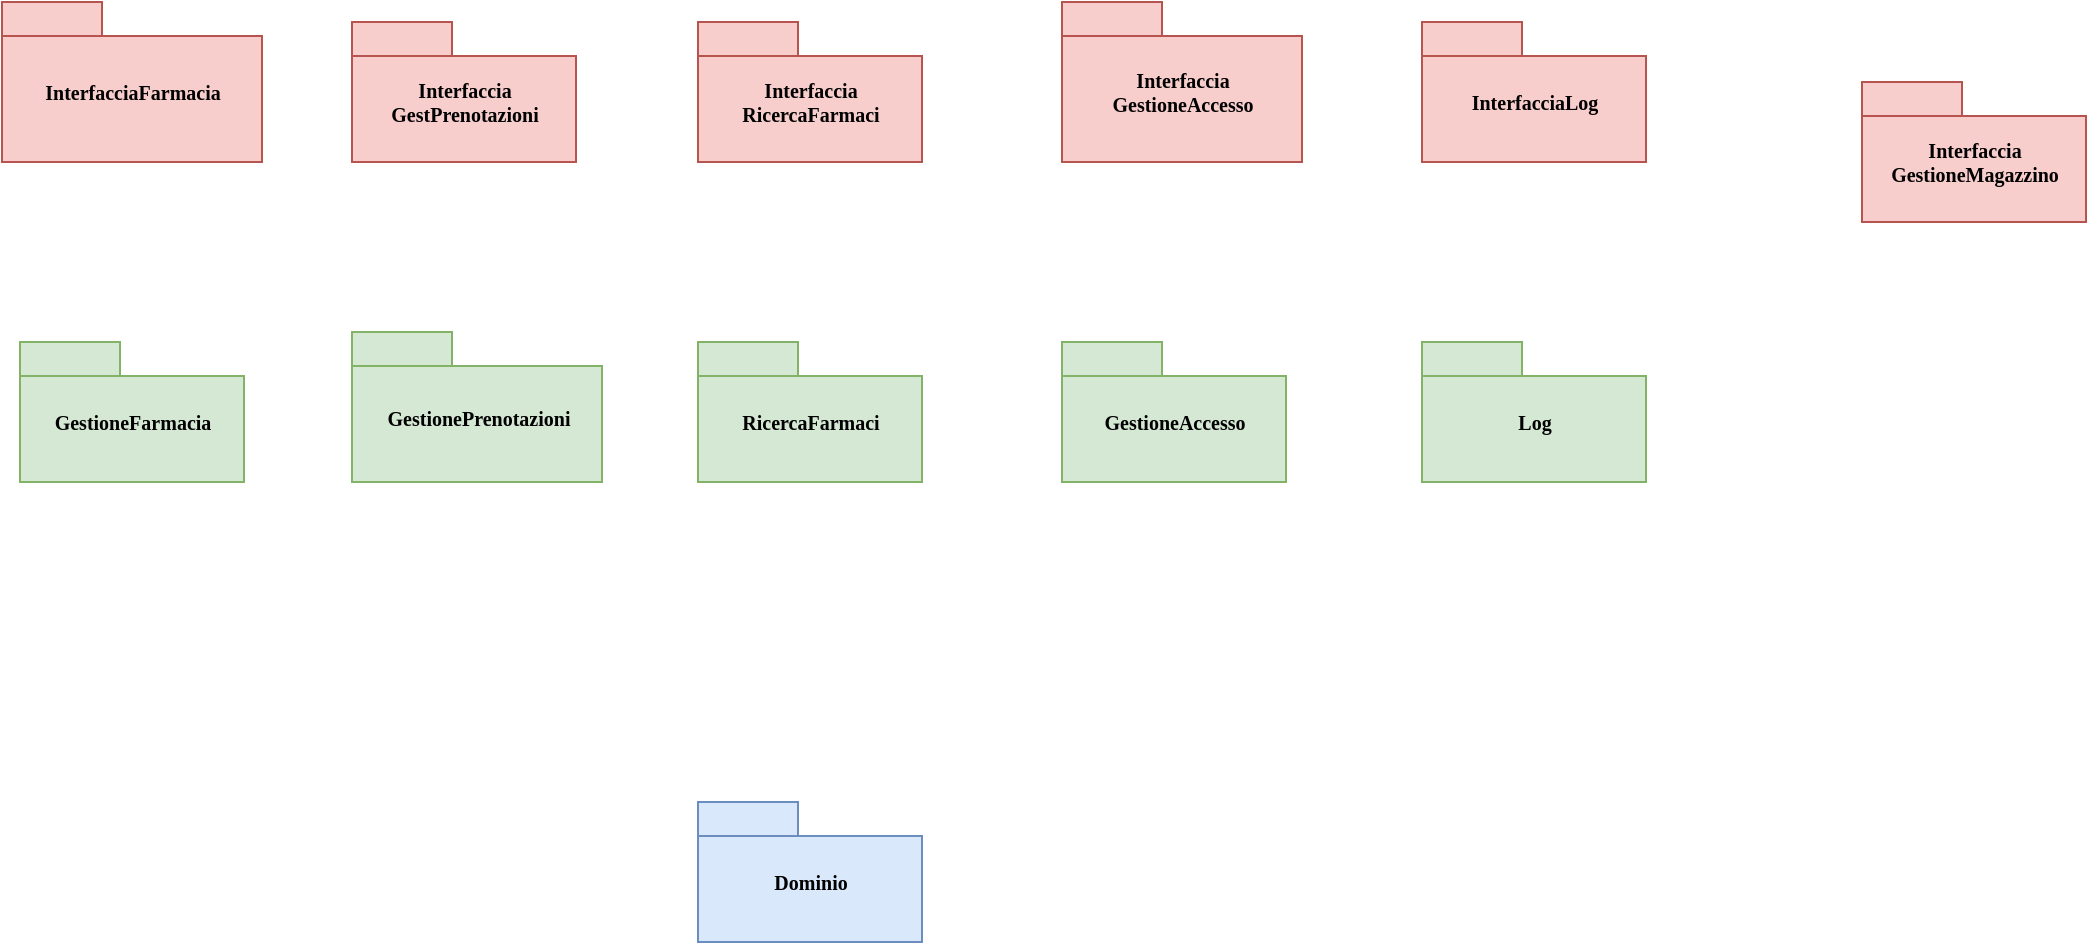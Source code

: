 <mxfile version="14.6.9" type="device" pages="3"><diagram id="yz4QDvyKNXNtBeAkfgmU" name="Page-1"><mxGraphModel dx="1700" dy="677" grid="1" gridSize="10" guides="1" tooltips="1" connect="1" arrows="1" fold="1" page="1" pageScale="1" pageWidth="827" pageHeight="1169" math="0" shadow="0"><root><mxCell id="0"/><mxCell id="1" parent="0"/><mxCell id="VhhDyOQUrf0kM83K-qIV-1" value="Dominio" style="shape=folder;fontStyle=1;spacingTop=10;tabWidth=50;tabHeight=17;tabPosition=left;html=1;rounded=0;shadow=0;comic=0;labelBackgroundColor=none;strokeColor=#6c8ebf;strokeWidth=1;fillColor=#dae8fc;fontFamily=Verdana;fontSize=10;align=center;" vertex="1" parent="1"><mxGeometry x="678" y="760" width="112" height="70" as="geometry"/></mxCell><mxCell id="VhhDyOQUrf0kM83K-qIV-2" value="GestionePrenotazioni" style="shape=folder;fontStyle=1;spacingTop=10;tabWidth=50;tabHeight=17;tabPosition=left;html=1;rounded=0;shadow=0;comic=0;labelBackgroundColor=none;strokeColor=#82b366;strokeWidth=1;fillColor=#d5e8d4;fontFamily=Verdana;fontSize=10;align=center;" vertex="1" parent="1"><mxGeometry x="505" y="525" width="125" height="75" as="geometry"/></mxCell><mxCell id="VhhDyOQUrf0kM83K-qIV-4" value="GestioneAccesso" style="shape=folder;fontStyle=1;spacingTop=10;tabWidth=50;tabHeight=17;tabPosition=left;html=1;rounded=0;shadow=0;comic=0;labelBackgroundColor=none;strokeColor=#82b366;strokeWidth=1;fillColor=#d5e8d4;fontFamily=Verdana;fontSize=10;align=center;" vertex="1" parent="1"><mxGeometry x="860" y="530" width="112" height="70" as="geometry"/></mxCell><mxCell id="VhhDyOQUrf0kM83K-qIV-5" value="InterfacciaFarmacia" style="shape=folder;fontStyle=1;spacingTop=10;tabWidth=50;tabHeight=17;tabPosition=left;html=1;rounded=0;shadow=0;comic=0;labelBackgroundColor=none;strokeColor=#b85450;strokeWidth=1;fillColor=#f8cecc;fontFamily=Verdana;fontSize=10;align=center;" vertex="1" parent="1"><mxGeometry x="330" y="360" width="130" height="80" as="geometry"/></mxCell><mxCell id="VhhDyOQUrf0kM83K-qIV-6" value="Interfaccia&lt;br&gt;GestPrenotazioni" style="shape=folder;fontStyle=1;spacingTop=10;tabWidth=50;tabHeight=17;tabPosition=left;html=1;rounded=0;shadow=0;comic=0;labelBackgroundColor=none;strokeColor=#b85450;strokeWidth=1;fillColor=#f8cecc;fontFamily=Verdana;fontSize=10;align=center;" vertex="1" parent="1"><mxGeometry x="505" y="370" width="112" height="70" as="geometry"/></mxCell><mxCell id="VhhDyOQUrf0kM83K-qIV-7" value="Interfaccia&lt;br&gt;GestioneAccesso" style="shape=folder;fontStyle=1;spacingTop=10;tabWidth=50;tabHeight=17;tabPosition=left;html=1;rounded=0;shadow=0;comic=0;labelBackgroundColor=none;strokeColor=#b85450;strokeWidth=1;fillColor=#f8cecc;fontFamily=Verdana;fontSize=10;align=center;" vertex="1" parent="1"><mxGeometry x="860" y="360" width="120" height="80" as="geometry"/></mxCell><mxCell id="VhhDyOQUrf0kM83K-qIV-8" value="InterfacciaLog" style="shape=folder;fontStyle=1;spacingTop=10;tabWidth=50;tabHeight=17;tabPosition=left;html=1;rounded=0;shadow=0;comic=0;labelBackgroundColor=none;strokeColor=#b85450;strokeWidth=1;fillColor=#f8cecc;fontFamily=Verdana;fontSize=10;align=center;" vertex="1" parent="1"><mxGeometry x="1040" y="370" width="112" height="70" as="geometry"/></mxCell><mxCell id="VhhDyOQUrf0kM83K-qIV-9" value="Log" style="shape=folder;fontStyle=1;spacingTop=10;tabWidth=50;tabHeight=17;tabPosition=left;html=1;rounded=0;shadow=0;comic=0;labelBackgroundColor=none;strokeWidth=1;fontFamily=Verdana;fontSize=10;align=center;fillColor=#d5e8d4;strokeColor=#82b366;" vertex="1" parent="1"><mxGeometry x="1040" y="530" width="112" height="70" as="geometry"/></mxCell><mxCell id="VhhDyOQUrf0kM83K-qIV-10" value="GestioneFarmacia" style="shape=folder;fontStyle=1;spacingTop=10;tabWidth=50;tabHeight=17;tabPosition=left;html=1;rounded=0;shadow=0;comic=0;labelBackgroundColor=none;strokeWidth=1;fontFamily=Verdana;fontSize=10;align=center;fillColor=#d5e8d4;strokeColor=#82b366;" vertex="1" parent="1"><mxGeometry x="339" y="530" width="112" height="70" as="geometry"/></mxCell><mxCell id="Oewoc9qb6Lix64Rc9Qpd-1" value="RicercaFarmaci" style="shape=folder;fontStyle=1;spacingTop=10;tabWidth=50;tabHeight=17;tabPosition=left;html=1;rounded=0;shadow=0;comic=0;labelBackgroundColor=none;strokeWidth=1;fontFamily=Verdana;fontSize=10;align=center;fillColor=#d5e8d4;strokeColor=#82b366;" vertex="1" parent="1"><mxGeometry x="678" y="530" width="112" height="70" as="geometry"/></mxCell><mxCell id="dmkc4dqgB0B1gmR3lrqe-1" value="Interfaccia&lt;br&gt;RicercaFarmaci" style="shape=folder;fontStyle=1;spacingTop=10;tabWidth=50;tabHeight=17;tabPosition=left;html=1;rounded=0;shadow=0;comic=0;labelBackgroundColor=none;strokeColor=#b85450;strokeWidth=1;fillColor=#f8cecc;fontFamily=Verdana;fontSize=10;align=center;" vertex="1" parent="1"><mxGeometry x="678" y="370" width="112" height="70" as="geometry"/></mxCell><mxCell id="dmkc4dqgB0B1gmR3lrqe-7" value="Interfaccia&lt;br&gt;GestioneMagazzino" style="shape=folder;fontStyle=1;spacingTop=10;tabWidth=50;tabHeight=17;tabPosition=left;html=1;rounded=0;shadow=0;comic=0;labelBackgroundColor=none;strokeColor=#b85450;strokeWidth=1;fillColor=#f8cecc;fontFamily=Verdana;fontSize=10;align=center;" vertex="1" parent="1"><mxGeometry x="1260" y="400" width="112" height="70" as="geometry"/></mxCell></root></mxGraphModel></diagram><diagram id="BFhUPOrA3iMkFIFgofWd" name="Page-2"><mxGraphModel dx="2833" dy="1128" grid="1" gridSize="10" guides="1" tooltips="1" connect="1" arrows="1" fold="1" page="1" pageScale="1" pageWidth="827" pageHeight="1169" math="0" shadow="0"><root><mxCell id="S2WOmXYQV4Ovf6lihD3U-0"/><mxCell id="S2WOmXYQV4Ovf6lihD3U-1" parent="S2WOmXYQV4Ovf6lihD3U-0"/><mxCell id="S2WOmXYQV4Ovf6lihD3U-2" value="" style="endArrow=openThin;html=1;strokeWidth=2;exitX=0.275;exitY=0.967;exitDx=0;exitDy=0;fillColor=#008a00;strokeColor=#005700;exitPerimeter=0;endFill=0;jumpStyle=arc;jumpSize=17;entryX=0.967;entryY=0.317;entryDx=0;entryDy=0;entryPerimeter=0;dashed=1;" edge="1" parent="S2WOmXYQV4Ovf6lihD3U-1" source="S2WOmXYQV4Ovf6lihD3U-6" target="S2WOmXYQV4Ovf6lihD3U-37"><mxGeometry width="50" height="50" relative="1" as="geometry"><mxPoint x="1194.675" y="857.678" as="sourcePoint"/><mxPoint x="1240" y="1160" as="targetPoint"/><Array as="points"><mxPoint x="1386" y="850"/><mxPoint x="1240" y="850"/></Array></mxGeometry></mxCell><mxCell id="S2WOmXYQV4Ovf6lihD3U-3" value="" style="endArrow=openThin;html=1;strokeWidth=2;exitX=1;exitY=0.5;exitDx=0;exitDy=0;fillColor=#008a00;strokeColor=#005700;entryX=0;entryY=0.5;entryDx=0;entryDy=0;endFill=0;dashed=1;jumpStyle=arc;jumpSize=17;" edge="1" parent="S2WOmXYQV4Ovf6lihD3U-1" source="S2WOmXYQV4Ovf6lihD3U-14" target="S2WOmXYQV4Ovf6lihD3U-39"><mxGeometry width="50" height="50" relative="1" as="geometry"><mxPoint x="1426" y="738.02" as="sourcePoint"/><mxPoint x="1249.424" y="1168.787" as="targetPoint"/><Array as="points"><mxPoint x="1280" y="705"/><mxPoint x="1280" y="1180"/></Array></mxGeometry></mxCell><mxCell id="S2WOmXYQV4Ovf6lihD3U-4" value="" style="endArrow=none;html=1;shadow=0;strokeWidth=2;fontSize=17;fontColor=#000000;exitX=0.5;exitY=0;exitDx=0;exitDy=0;fillColor=#1ba1e2;" edge="1" parent="S2WOmXYQV4Ovf6lihD3U-1" source="S2WOmXYQV4Ovf6lihD3U-6"><mxGeometry width="50" height="50" relative="1" as="geometry"><mxPoint x="1688.12" y="450" as="sourcePoint"/><mxPoint x="1440" y="490" as="targetPoint"/></mxGeometry></mxCell><mxCell id="S2WOmXYQV4Ovf6lihD3U-5" value="&lt;font style=&quot;font-size: 20px&quot;&gt;Registrazione&lt;/font&gt;" style="ellipse;whiteSpace=wrap;html=1;fillColor=#0050ef;strokeColor=#001DBC;labelBackgroundColor=none;fontColor=#ffffff;" vertex="1" parent="S2WOmXYQV4Ovf6lihD3U-1"><mxGeometry x="1012.5" y="415" width="202.5" height="60" as="geometry"/></mxCell><mxCell id="S2WOmXYQV4Ovf6lihD3U-6" value="GestioneFarmacia" style="ellipse;whiteSpace=wrap;html=1;labelBackgroundColor=none;fillColor=#0050ef;strokeColor=#001DBC;fontSize=20;fontColor=#ffffff;" vertex="1" parent="S2WOmXYQV4Ovf6lihD3U-1"><mxGeometry x="1320" y="640" width="240" height="60" as="geometry"/></mxCell><mxCell id="S2WOmXYQV4Ovf6lihD3U-7" value="GestionePrenotazioni" style="ellipse;whiteSpace=wrap;html=1;labelBackgroundColor=none;fontSize=20;fillColor=#0050ef;strokeColor=#001DBC;fontColor=#ffffff;" vertex="1" parent="S2WOmXYQV4Ovf6lihD3U-1"><mxGeometry x="1005" y="950" width="225" height="60" as="geometry"/></mxCell><mxCell id="S2WOmXYQV4Ovf6lihD3U-8" value="" style="endArrow=classic;html=1;shadow=0;strokeColor=#000000;strokeWidth=2;fontSize=13;dashed=1;exitX=0.5;exitY=0;exitDx=0;exitDy=0;entryX=0.5;entryY=1;entryDx=0;entryDy=0;" edge="1" parent="S2WOmXYQV4Ovf6lihD3U-1" source="S2WOmXYQV4Ovf6lihD3U-7" target="S2WOmXYQV4Ovf6lihD3U-10"><mxGeometry width="50" height="50" relative="1" as="geometry"><mxPoint x="980" y="925" as="sourcePoint"/><mxPoint x="1030" y="875" as="targetPoint"/><Array as="points"/></mxGeometry></mxCell><mxCell id="S2WOmXYQV4Ovf6lihD3U-9" value="&amp;lt;&amp;lt;include&amp;gt;&amp;gt;" style="edgeLabel;html=1;align=center;verticalAlign=middle;resizable=0;points=[];fontSize=12;fontColor=#000000;" vertex="1" connectable="0" parent="S2WOmXYQV4Ovf6lihD3U-8"><mxGeometry x="0.327" y="-1" relative="1" as="geometry"><mxPoint x="-1" y="13" as="offset"/></mxGeometry></mxCell><mxCell id="S2WOmXYQV4Ovf6lihD3U-10" value="&lt;div&gt;Login&lt;/div&gt;" style="ellipse;whiteSpace=wrap;html=1;labelBackgroundColor=none;fontSize=20;fillColor=#0050ef;strokeColor=#001DBC;fontColor=#ffffff;" vertex="1" parent="S2WOmXYQV4Ovf6lihD3U-1"><mxGeometry x="1022.5" y="770" width="190" height="50" as="geometry"/></mxCell><mxCell id="S2WOmXYQV4Ovf6lihD3U-11" value="VerificaIdentità" style="ellipse;whiteSpace=wrap;html=1;labelBackgroundColor=none;fontSize=20;fillColor=#0050ef;strokeColor=#001DBC;fontColor=#ffffff;" vertex="1" parent="S2WOmXYQV4Ovf6lihD3U-1"><mxGeometry x="1012.5" y="540" width="210" height="50" as="geometry"/></mxCell><mxCell id="S2WOmXYQV4Ovf6lihD3U-12" value="" style="endArrow=classic;html=1;shadow=0;dashed=1;strokeColor=#000000;strokeWidth=2;fontSize=12;fontColor=#000000;exitX=1;exitY=0.5;exitDx=0;exitDy=0;entryX=0;entryY=0;entryDx=0;entryDy=0;" edge="1" parent="S2WOmXYQV4Ovf6lihD3U-1" source="S2WOmXYQV4Ovf6lihD3U-11" target="S2WOmXYQV4Ovf6lihD3U-6"><mxGeometry width="50" height="50" relative="1" as="geometry"><mxPoint x="1310" y="655" as="sourcePoint"/><mxPoint x="1370" y="695" as="targetPoint"/></mxGeometry></mxCell><mxCell id="S2WOmXYQV4Ovf6lihD3U-13" value="&amp;lt;&amp;lt;extend&amp;gt;&amp;gt;" style="edgeLabel;html=1;align=center;verticalAlign=middle;resizable=0;points=[];fontSize=12;fontColor=#000000;" vertex="1" connectable="0" parent="S2WOmXYQV4Ovf6lihD3U-12"><mxGeometry x="-0.245" y="3" relative="1" as="geometry"><mxPoint x="25.1" y="9.15" as="offset"/></mxGeometry></mxCell><mxCell id="S2WOmXYQV4Ovf6lihD3U-14" value="Ricerca Farmaci" style="ellipse;whiteSpace=wrap;html=1;labelBackgroundColor=none;fontSize=17;fillColor=#0050ef;strokeColor=#001DBC;fontColor=#ffffff;" vertex="1" parent="S2WOmXYQV4Ovf6lihD3U-1"><mxGeometry x="817.5" y="680" width="170" height="50" as="geometry"/></mxCell><mxCell id="S2WOmXYQV4Ovf6lihD3U-15" value="" style="endArrow=none;html=1;shadow=0;strokeWidth=2;fontSize=17;fontColor=#000000;entryX=0;entryY=1;entryDx=0;entryDy=0;fillColor=#1ba1e2;" edge="1" parent="S2WOmXYQV4Ovf6lihD3U-1" source="S2WOmXYQV4Ovf6lihD3U-63" target="S2WOmXYQV4Ovf6lihD3U-14"><mxGeometry width="50" height="50" relative="1" as="geometry"><mxPoint x="840" y="970" as="sourcePoint"/><mxPoint x="880" y="865" as="targetPoint"/></mxGeometry></mxCell><mxCell id="S2WOmXYQV4Ovf6lihD3U-16" value="" style="endArrow=none;html=1;shadow=0;strokeWidth=2;fontSize=17;fontColor=#000000;entryX=0;entryY=0.5;entryDx=0;entryDy=0;fillColor=#1ba1e2;" edge="1" parent="S2WOmXYQV4Ovf6lihD3U-1" source="S2WOmXYQV4Ovf6lihD3U-63" target="S2WOmXYQV4Ovf6lihD3U-7"><mxGeometry width="50" height="50" relative="1" as="geometry"><mxPoint x="840" y="970" as="sourcePoint"/><mxPoint x="920" y="965" as="targetPoint"/></mxGeometry></mxCell><mxCell id="S2WOmXYQV4Ovf6lihD3U-17" value="" style="endArrow=none;html=1;shadow=0;strokeWidth=2;fontSize=17;fontColor=#000000;exitX=0;exitY=0;exitDx=0;exitDy=0;fillColor=#1ba1e2;" edge="1" parent="S2WOmXYQV4Ovf6lihD3U-1" source="S2WOmXYQV4Ovf6lihD3U-14" target="S2WOmXYQV4Ovf6lihD3U-58"><mxGeometry width="50" height="50" relative="1" as="geometry"><mxPoint x="880" y="595" as="sourcePoint"/><mxPoint x="830" y="445" as="targetPoint"/></mxGeometry></mxCell><mxCell id="S2WOmXYQV4Ovf6lihD3U-18" value="" style="endArrow=none;html=1;shadow=0;strokeWidth=2;fontSize=17;fontColor=#000000;entryX=0;entryY=0.5;entryDx=0;entryDy=0;fillColor=#1ba1e2;" edge="1" parent="S2WOmXYQV4Ovf6lihD3U-1" source="S2WOmXYQV4Ovf6lihD3U-58" target="S2WOmXYQV4Ovf6lihD3U-5"><mxGeometry width="50" height="50" relative="1" as="geometry"><mxPoint x="830" y="445.0" as="sourcePoint"/><mxPoint x="950" y="445" as="targetPoint"/></mxGeometry></mxCell><mxCell id="S2WOmXYQV4Ovf6lihD3U-19" value="SospensioneUtenza" style="ellipse;whiteSpace=wrap;html=1;labelBackgroundColor=none;fontSize=20;fillColor=#0050ef;strokeColor=#001DBC;direction=west;fontColor=#ffffff;" vertex="1" parent="S2WOmXYQV4Ovf6lihD3U-1"><mxGeometry x="1717.5" y="790" width="245" height="50" as="geometry"/></mxCell><mxCell id="S2WOmXYQV4Ovf6lihD3U-20" value="&lt;div&gt;&amp;lt;&amp;lt;event&amp;gt;&amp;gt;&lt;/div&gt;&lt;div&gt;FineGiornata&lt;br&gt;&lt;/div&gt;" style="shape=umlActor;verticalLabelPosition=bottom;verticalAlign=top;html=1;outlineConnect=0;labelBackgroundColor=none;fontSize=12;fillColor=#60a917;strokeColor=#2D7600;" vertex="1" parent="S2WOmXYQV4Ovf6lihD3U-1"><mxGeometry x="2050" y="920" width="50" height="100" as="geometry"/></mxCell><mxCell id="S2WOmXYQV4Ovf6lihD3U-21" value="ResocontoUtenti" style="ellipse;whiteSpace=wrap;html=1;labelBackgroundColor=none;fontSize=20;fillColor=#0050ef;strokeColor=#001DBC;fontColor=#ffffff;" vertex="1" parent="S2WOmXYQV4Ovf6lihD3U-1"><mxGeometry x="1710.62" y="940" width="258.75" height="60" as="geometry"/></mxCell><mxCell id="S2WOmXYQV4Ovf6lihD3U-22" value="" style="endArrow=classic;html=1;shadow=0;strokeColor=#000000;strokeWidth=2;fontSize=20;fontColor=#000000;exitX=0.5;exitY=0;exitDx=0;exitDy=0;entryX=0.5;entryY=0;entryDx=0;entryDy=0;dashed=1;" edge="1" parent="S2WOmXYQV4Ovf6lihD3U-1" source="S2WOmXYQV4Ovf6lihD3U-19" target="S2WOmXYQV4Ovf6lihD3U-21"><mxGeometry width="50" height="50" relative="1" as="geometry"><mxPoint x="1505.62" y="750" as="sourcePoint"/><mxPoint x="1555.62" y="700" as="targetPoint"/></mxGeometry></mxCell><mxCell id="S2WOmXYQV4Ovf6lihD3U-23" value="&amp;lt;&amp;lt;extend&amp;gt;&amp;gt;" style="edgeLabel;html=1;align=center;verticalAlign=middle;resizable=0;points=[];fontSize=12;fontColor=#000000;" vertex="1" connectable="0" parent="S2WOmXYQV4Ovf6lihD3U-22"><mxGeometry x="0.2" y="-1" relative="1" as="geometry"><mxPoint x="1" y="-12.35" as="offset"/></mxGeometry></mxCell><mxCell id="S2WOmXYQV4Ovf6lihD3U-24" value="ResocontoFarmaci" style="ellipse;whiteSpace=wrap;html=1;fontSize=20;fillColor=#0050ef;strokeColor=#001DBC;fontColor=#ffffff;" vertex="1" parent="S2WOmXYQV4Ovf6lihD3U-1"><mxGeometry x="1310" y="940" width="260" height="60" as="geometry"/></mxCell><mxCell id="S2WOmXYQV4Ovf6lihD3U-25" value="" style="endArrow=classic;html=1;dashed=1;fontSize=12;exitX=0;exitY=1;exitDx=0;exitDy=0;entryX=1;entryY=0;entryDx=0;entryDy=0;strokeWidth=2;" edge="1" parent="S2WOmXYQV4Ovf6lihD3U-1" source="S2WOmXYQV4Ovf6lihD3U-6" target="S2WOmXYQV4Ovf6lihD3U-10"><mxGeometry width="50" height="50" relative="1" as="geometry"><mxPoint x="1310" y="745" as="sourcePoint"/><mxPoint x="1360" y="695" as="targetPoint"/></mxGeometry></mxCell><mxCell id="S2WOmXYQV4Ovf6lihD3U-26" value="&amp;lt;&amp;lt;include&amp;gt;&amp;gt;" style="edgeLabel;html=1;align=center;verticalAlign=middle;resizable=0;points=[];fontSize=12;" vertex="1" connectable="0" parent="S2WOmXYQV4Ovf6lihD3U-25"><mxGeometry x="0.173" y="5" relative="1" as="geometry"><mxPoint y="-1" as="offset"/></mxGeometry></mxCell><mxCell id="S2WOmXYQV4Ovf6lihD3U-27" value="" style="endArrow=classic;html=1;shadow=0;strokeColor=#000000;strokeWidth=2;fontSize=12;fontColor=#000000;exitX=0.5;exitY=0;exitDx=0;exitDy=0;entryX=0.5;entryY=1;entryDx=0;entryDy=0;dashed=1;" edge="1" parent="S2WOmXYQV4Ovf6lihD3U-1" source="S2WOmXYQV4Ovf6lihD3U-24" target="S2WOmXYQV4Ovf6lihD3U-6"><mxGeometry width="50" height="50" relative="1" as="geometry"><mxPoint x="1390" y="748.11" as="sourcePoint"/><mxPoint x="1536.897" y="911.897" as="targetPoint"/></mxGeometry></mxCell><mxCell id="S2WOmXYQV4Ovf6lihD3U-28" value="&amp;lt;&amp;lt;extend&amp;gt;&amp;gt;" style="edgeLabel;html=1;align=center;verticalAlign=middle;resizable=0;points=[];fontSize=12;fontColor=#000000;" vertex="1" connectable="0" parent="S2WOmXYQV4Ovf6lihD3U-27"><mxGeometry x="-0.245" y="3" relative="1" as="geometry"><mxPoint x="3" y="-15.0" as="offset"/></mxGeometry></mxCell><mxCell id="S2WOmXYQV4Ovf6lihD3U-29" value="" style="endArrow=classic;html=1;shadow=0;dashed=1;strokeColor=#000000;strokeWidth=2;fontSize=12;fontColor=#000000;exitX=0.125;exitY=0.133;exitDx=0;exitDy=0;entryX=1;entryY=1;entryDx=0;entryDy=0;exitPerimeter=0;" edge="1" parent="S2WOmXYQV4Ovf6lihD3U-1" source="S2WOmXYQV4Ovf6lihD3U-21" target="S2WOmXYQV4Ovf6lihD3U-6"><mxGeometry width="50" height="50" relative="1" as="geometry"><mxPoint x="1620" y="770" as="sourcePoint"/><mxPoint x="1620" y="650" as="targetPoint"/></mxGeometry></mxCell><mxCell id="S2WOmXYQV4Ovf6lihD3U-30" value="&amp;lt;&amp;lt;extend&amp;gt;&amp;gt;" style="edgeLabel;html=1;align=center;verticalAlign=middle;resizable=0;points=[];fontSize=12;fontColor=#000000;" vertex="1" connectable="0" parent="S2WOmXYQV4Ovf6lihD3U-29"><mxGeometry x="-0.245" y="3" relative="1" as="geometry"><mxPoint x="3" y="-15.0" as="offset"/></mxGeometry></mxCell><mxCell id="S2WOmXYQV4Ovf6lihD3U-31" value="ControlloPrenotazioni" style="ellipse;whiteSpace=wrap;html=1;labelBackgroundColor=none;fontSize=20;fillColor=#0050ef;strokeColor=#001DBC;direction=west;fontColor=#ffffff;" vertex="1" parent="S2WOmXYQV4Ovf6lihD3U-1"><mxGeometry x="1717.5" y="410" width="255.62" height="60" as="geometry"/></mxCell><mxCell id="S2WOmXYQV4Ovf6lihD3U-32" value="" style="endArrow=classic;html=1;shadow=0;strokeColor=#000000;strokeWidth=2;fontSize=13;fontColor=#000000;dashed=1;exitX=1;exitY=0.5;exitDx=0;exitDy=0;" edge="1" parent="S2WOmXYQV4Ovf6lihD3U-1" source="S2WOmXYQV4Ovf6lihD3U-31" target="S2WOmXYQV4Ovf6lihD3U-6"><mxGeometry width="50" height="50" relative="1" as="geometry"><mxPoint x="1706.87" y="554.29" as="sourcePoint"/><mxPoint x="1549.37" y="554.29" as="targetPoint"/></mxGeometry></mxCell><mxCell id="S2WOmXYQV4Ovf6lihD3U-33" value="&amp;lt;&amp;lt;extend&amp;gt;&amp;gt;" style="edgeLabel;html=1;align=center;verticalAlign=middle;resizable=0;points=[];fontSize=12;fontColor=#000000;" vertex="1" connectable="0" parent="S2WOmXYQV4Ovf6lihD3U-32"><mxGeometry x="-0.312" y="-2" relative="1" as="geometry"><mxPoint x="-22" y="22" as="offset"/></mxGeometry></mxCell><mxCell id="S2WOmXYQV4Ovf6lihD3U-34" value="ConfermaPrenotazione" style="ellipse;whiteSpace=wrap;html=1;labelBackgroundColor=none;fontSize=20;fillColor=#0050ef;strokeColor=#001DBC;direction=west;fontColor=#ffffff;" vertex="1" parent="S2WOmXYQV4Ovf6lihD3U-1"><mxGeometry x="1717.5" y="590" width="242.5" height="60" as="geometry"/></mxCell><mxCell id="S2WOmXYQV4Ovf6lihD3U-35" value="" style="endArrow=classic;html=1;shadow=0;strokeColor=#000000;strokeWidth=2;fontSize=20;fontColor=#000000;entryX=0.531;entryY=0;entryDx=0;entryDy=0;dashed=1;exitX=0.5;exitY=1;exitDx=0;exitDy=0;entryPerimeter=0;" edge="1" parent="S2WOmXYQV4Ovf6lihD3U-1" source="S2WOmXYQV4Ovf6lihD3U-34" target="S2WOmXYQV4Ovf6lihD3U-31"><mxGeometry width="50" height="50" relative="1" as="geometry"><mxPoint x="1831.68" y="520" as="sourcePoint"/><mxPoint x="1831.68" y="460" as="targetPoint"/></mxGeometry></mxCell><mxCell id="S2WOmXYQV4Ovf6lihD3U-36" value="&amp;lt;&amp;lt;extend&amp;gt;&amp;gt;" style="edgeLabel;html=1;align=center;verticalAlign=middle;resizable=0;points=[];fontSize=12;fontColor=#000000;" vertex="1" connectable="0" parent="S2WOmXYQV4Ovf6lihD3U-35"><mxGeometry x="0.2" y="-1" relative="1" as="geometry"><mxPoint y="6" as="offset"/></mxGeometry></mxCell><mxCell id="S2WOmXYQV4Ovf6lihD3U-37" value="Controllo accesso&lt;br&gt;(security)" style="ellipse;whiteSpace=wrap;html=1;fontSize=20;fillColor=#008a00;strokeColor=#005700;fontColor=#ffffff;" vertex="1" parent="S2WOmXYQV4Ovf6lihD3U-1"><mxGeometry x="987.5" y="1150" width="260" height="60" as="geometry"/></mxCell><mxCell id="S2WOmXYQV4Ovf6lihD3U-38" value="Riservatezza&lt;br&gt;(security)" style="ellipse;whiteSpace=wrap;html=1;fontSize=20;fillColor=#008a00;strokeColor=#005700;fontColor=#ffffff;" vertex="1" parent="S2WOmXYQV4Ovf6lihD3U-1"><mxGeometry x="1702.5" y="1150" width="260" height="60" as="geometry"/></mxCell><mxCell id="S2WOmXYQV4Ovf6lihD3U-39" value="Integrità&lt;br&gt;(security)" style="ellipse;whiteSpace=wrap;html=1;fontSize=20;fillColor=#008a00;strokeColor=#005700;fontColor=#ffffff;" vertex="1" parent="S2WOmXYQV4Ovf6lihD3U-1"><mxGeometry x="1340" y="1150" width="260" height="60" as="geometry"/></mxCell><mxCell id="S2WOmXYQV4Ovf6lihD3U-40" value="" style="endArrow=openThin;html=1;strokeWidth=2;exitX=0.5;exitY=1;exitDx=0;exitDy=0;fillColor=#008a00;strokeColor=#005700;endFill=0;jumpStyle=arc;dashed=1;jumpSize=17;" edge="1" parent="S2WOmXYQV4Ovf6lihD3U-1" source="S2WOmXYQV4Ovf6lihD3U-7" target="S2WOmXYQV4Ovf6lihD3U-37"><mxGeometry width="50" height="50" relative="1" as="geometry"><mxPoint x="1396" y="708.02" as="sourcePoint"/><mxPoint x="1219.424" y="1138.787" as="targetPoint"/></mxGeometry></mxCell><mxCell id="S2WOmXYQV4Ovf6lihD3U-41" value="" style="endArrow=openThin;html=1;strokeWidth=2;exitX=1;exitY=0.5;exitDx=0;exitDy=0;fillColor=#008a00;strokeColor=#005700;endFill=0;jumpStyle=arc;dashed=1;jumpSize=17;" edge="1" parent="S2WOmXYQV4Ovf6lihD3U-1" source="S2WOmXYQV4Ovf6lihD3U-6"><mxGeometry width="50" height="50" relative="1" as="geometry"><mxPoint x="1490.58" y="689.23" as="sourcePoint"/><mxPoint x="1963" y="1180" as="targetPoint"/><Array as="points"><mxPoint x="2000" y="670"/><mxPoint x="2000" y="1050"/><mxPoint x="2000" y="1180"/></Array></mxGeometry></mxCell><mxCell id="S2WOmXYQV4Ovf6lihD3U-42" value="" style="endArrow=openThin;html=1;strokeWidth=2;fillColor=#008a00;strokeColor=#005700;entryX=1;entryY=0.5;entryDx=0;entryDy=0;endFill=0;jumpStyle=arc;dashed=1;jumpSize=17;exitX=0.744;exitY=0.972;exitDx=0;exitDy=0;exitPerimeter=0;" edge="1" parent="S2WOmXYQV4Ovf6lihD3U-1" source="S2WOmXYQV4Ovf6lihD3U-6" target="S2WOmXYQV4Ovf6lihD3U-39"><mxGeometry width="50" height="50" relative="1" as="geometry"><mxPoint x="1490" y="810" as="sourcePoint"/><mxPoint x="1540.924" y="1130.767" as="targetPoint"/><Array as="points"><mxPoint x="1499" y="810"/><mxPoint x="1600" y="810"/></Array></mxGeometry></mxCell><mxCell id="S2WOmXYQV4Ovf6lihD3U-43" value="Sniffing&lt;br&gt;(misuse)" style="ellipse;whiteSpace=wrap;html=1;fontSize=20;fillColor=#e51400;strokeColor=#B20000;fontColor=#ffffff;" vertex="1" parent="S2WOmXYQV4Ovf6lihD3U-1"><mxGeometry x="1702.5" y="1340" width="260" height="60" as="geometry"/></mxCell><mxCell id="S2WOmXYQV4Ovf6lihD3U-44" value="ManInTheMiddle&lt;br&gt;(misuse)" style="ellipse;whiteSpace=wrap;html=1;fontSize=20;fillColor=#e51400;strokeColor=#B20000;fontColor=#ffffff;" vertex="1" parent="S2WOmXYQV4Ovf6lihD3U-1"><mxGeometry x="1350" y="1340" width="260" height="60" as="geometry"/></mxCell><mxCell id="S2WOmXYQV4Ovf6lihD3U-45" value="FurtoCredenziali&lt;br&gt;(misuse)" style="ellipse;whiteSpace=wrap;html=1;fontSize=20;fillColor=#e51400;strokeColor=#B20000;fontColor=#ffffff;" vertex="1" parent="S2WOmXYQV4Ovf6lihD3U-1"><mxGeometry x="987.5" y="1330" width="260" height="60" as="geometry"/></mxCell><mxCell id="S2WOmXYQV4Ovf6lihD3U-46" value="" style="endArrow=openThin;html=1;strokeWidth=2;exitX=0.5;exitY=1;exitDx=0;exitDy=0;fillColor=#e51400;strokeColor=#B20000;entryX=0.5;entryY=0;entryDx=0;entryDy=0;endFill=0;jumpStyle=arc;dashed=1;jumpSize=17;" edge="1" parent="S2WOmXYQV4Ovf6lihD3U-1" source="S2WOmXYQV4Ovf6lihD3U-38" target="S2WOmXYQV4Ovf6lihD3U-43"><mxGeometry width="50" height="50" relative="1" as="geometry"><mxPoint x="1148.792" y="1222.47" as="sourcePoint"/><mxPoint x="1319.996" y="1389.997" as="targetPoint"/></mxGeometry></mxCell><mxCell id="S2WOmXYQV4Ovf6lihD3U-47" value="" style="endArrow=none;html=1;strokeWidth=2;exitX=0.5;exitY=1;exitDx=0;exitDy=0;fillColor=#e51400;strokeColor=#B20000;endFill=0;" edge="1" parent="S2WOmXYQV4Ovf6lihD3U-1" source="S2WOmXYQV4Ovf6lihD3U-45"><mxGeometry width="50" height="50" relative="1" as="geometry"><mxPoint x="920.002" y="1400.0" as="sourcePoint"/><mxPoint x="1118" y="1570" as="targetPoint"/></mxGeometry></mxCell><mxCell id="S2WOmXYQV4Ovf6lihD3U-48" value="" style="endArrow=none;html=1;strokeWidth=2;exitX=1;exitY=1;exitDx=0;exitDy=0;fillColor=#e51400;strokeColor=#B20000;endFill=0;jumpStyle=arc;" edge="1" parent="S2WOmXYQV4Ovf6lihD3U-1" source="S2WOmXYQV4Ovf6lihD3U-45"><mxGeometry width="50" height="50" relative="1" as="geometry"><mxPoint x="1270" y="1400" as="sourcePoint"/><mxPoint x="1630" y="1610" as="targetPoint"/></mxGeometry></mxCell><mxCell id="S2WOmXYQV4Ovf6lihD3U-49" value="" style="endArrow=openThin;html=1;strokeWidth=2;exitX=0.5;exitY=1;exitDx=0;exitDy=0;fillColor=#e51400;strokeColor=#B20000;entryX=0.5;entryY=0;entryDx=0;entryDy=0;endFill=0;jumpStyle=arc;dashed=1;jumpSize=17;" edge="1" parent="S2WOmXYQV4Ovf6lihD3U-1" source="S2WOmXYQV4Ovf6lihD3U-37" target="S2WOmXYQV4Ovf6lihD3U-45"><mxGeometry width="50" height="50" relative="1" as="geometry"><mxPoint x="1110" y="1210" as="sourcePoint"/><mxPoint x="1480" y="1340" as="targetPoint"/></mxGeometry></mxCell><mxCell id="S2WOmXYQV4Ovf6lihD3U-50" value="" style="endArrow=openThin;html=1;strokeWidth=2;fillColor=#e51400;strokeColor=#B20000;entryX=0.5;entryY=0;entryDx=0;entryDy=0;endFill=0;jumpStyle=arc;dashed=1;jumpSize=17;" edge="1" parent="S2WOmXYQV4Ovf6lihD3U-1" target="S2WOmXYQV4Ovf6lihD3U-44"><mxGeometry width="50" height="50" relative="1" as="geometry"><mxPoint x="1120" y="1210" as="sourcePoint"/><mxPoint x="1491" y="1340" as="targetPoint"/></mxGeometry></mxCell><mxCell id="S2WOmXYQV4Ovf6lihD3U-51" value="" style="endArrow=none;html=1;strokeWidth=2;fillColor=#e51400;strokeColor=#B20000;endFill=0;exitX=0.5;exitY=1;exitDx=0;exitDy=0;jumpStyle=arc;" edge="1" parent="S2WOmXYQV4Ovf6lihD3U-1" source="S2WOmXYQV4Ovf6lihD3U-44"><mxGeometry width="50" height="50" relative="1" as="geometry"><mxPoint x="1450" y="1440" as="sourcePoint"/><mxPoint x="1640" y="1590" as="targetPoint"/></mxGeometry></mxCell><mxCell id="S2WOmXYQV4Ovf6lihD3U-52" value="" style="endArrow=none;html=1;strokeWidth=2;exitX=0.5;exitY=1;exitDx=0;exitDy=0;fillColor=#e51400;strokeColor=#B20000;endFill=0;jumpStyle=arc;" edge="1" parent="S2WOmXYQV4Ovf6lihD3U-1" source="S2WOmXYQV4Ovf6lihD3U-43"><mxGeometry width="50" height="50" relative="1" as="geometry"><mxPoint x="1219.424" y="1391.213" as="sourcePoint"/><mxPoint x="1150" y="1640" as="targetPoint"/></mxGeometry></mxCell><mxCell id="S2WOmXYQV4Ovf6lihD3U-53" value="" style="endArrow=openThin;html=1;strokeWidth=2;fillColor=#e51400;strokeColor=#B20000;endFill=0;exitX=0.5;exitY=1;exitDx=0;exitDy=0;jumpStyle=arc;dashed=1;jumpSize=17;" edge="1" parent="S2WOmXYQV4Ovf6lihD3U-1" source="S2WOmXYQV4Ovf6lihD3U-39"><mxGeometry width="50" height="50" relative="1" as="geometry"><mxPoint x="1500" y="1230" as="sourcePoint"/><mxPoint x="1480" y="1340" as="targetPoint"/></mxGeometry></mxCell><mxCell id="S2WOmXYQV4Ovf6lihD3U-54" value="Truffatore" style="shape=umlActor;verticalLabelPosition=bottom;verticalAlign=top;html=1;outlineConnect=0;labelBackgroundColor=none;fillColor=#e51400;strokeColor=#B20000;" vertex="1" parent="S2WOmXYQV4Ovf6lihD3U-1"><mxGeometry x="1091.25" y="1580" width="52.5" height="110" as="geometry"/></mxCell><mxCell id="S2WOmXYQV4Ovf6lihD3U-55" style="edgeStyle=orthogonalEdgeStyle;rounded=0;orthogonalLoop=1;jettySize=auto;html=1;exitX=0.5;exitY=1;exitDx=0;exitDy=0;" edge="1" parent="S2WOmXYQV4Ovf6lihD3U-1"><mxGeometry relative="1" as="geometry"><mxPoint x="1127" y="1770" as="sourcePoint"/><mxPoint x="1127" y="1770" as="targetPoint"/></mxGeometry></mxCell><mxCell id="S2WOmXYQV4Ovf6lihD3U-56" value="&lt;div&gt;Hacker&lt;/div&gt;" style="shape=umlActor;verticalLabelPosition=bottom;verticalAlign=top;html=1;outlineConnect=0;labelBackgroundColor=none;fillColor=#e51400;strokeColor=#B20000;" vertex="1" parent="S2WOmXYQV4Ovf6lihD3U-1"><mxGeometry x="1650" y="1580" width="52.5" height="110" as="geometry"/></mxCell><mxCell id="S2WOmXYQV4Ovf6lihD3U-57" value="" style="endArrow=none;html=1;strokeWidth=2;fillColor=#e51400;strokeColor=#B20000;endFill=0;" edge="1" parent="S2WOmXYQV4Ovf6lihD3U-1"><mxGeometry width="50" height="50" relative="1" as="geometry"><mxPoint x="1830" y="1400" as="sourcePoint"/><mxPoint x="1710" y="1580" as="targetPoint"/></mxGeometry></mxCell><mxCell id="S2WOmXYQV4Ovf6lihD3U-58" value="&lt;div&gt;Cliente&lt;/div&gt;" style="shape=umlActor;verticalLabelPosition=bottom;verticalAlign=top;html=1;outlineConnect=0;labelBackgroundColor=none;fontSize=12;fillColor=#60a917;strokeColor=#2D7600;" vertex="1" parent="S2WOmXYQV4Ovf6lihD3U-1"><mxGeometry x="690" y="390" width="50" height="100" as="geometry"/></mxCell><mxCell id="S2WOmXYQV4Ovf6lihD3U-59" value="" style="endArrow=openThin;html=1;strokeWidth=2;exitX=1;exitY=1;exitDx=0;exitDy=0;fillColor=#008a00;strokeColor=#005700;entryX=0;entryY=0;entryDx=0;entryDy=0;endFill=0;jumpStyle=arc;dashed=1;jumpSize=17;" edge="1" parent="S2WOmXYQV4Ovf6lihD3U-1" source="S2WOmXYQV4Ovf6lihD3U-7" target="S2WOmXYQV4Ovf6lihD3U-39"><mxGeometry width="50" height="50" relative="1" as="geometry"><mxPoint x="1416" y="728.02" as="sourcePoint"/><mxPoint x="1239.424" y="1158.787" as="targetPoint"/><Array as="points"><mxPoint x="1197" y="1050"/><mxPoint x="1378" y="1050"/></Array></mxGeometry></mxCell><mxCell id="S2WOmXYQV4Ovf6lihD3U-60" value="" style="endArrow=openThin;html=1;strokeWidth=2;fillColor=#008a00;strokeColor=#005700;entryX=0;entryY=0.5;entryDx=0;entryDy=0;endFill=0;jumpStyle=arc;dashed=1;jumpSize=17;shadow=0;sketch=0;rounded=1;" edge="1" parent="S2WOmXYQV4Ovf6lihD3U-1" target="S2WOmXYQV4Ovf6lihD3U-38"><mxGeometry width="50" height="50" relative="1" as="geometry"><mxPoint x="1170" y="1000" as="sourcePoint"/><mxPoint x="1259.424" y="1178.787" as="targetPoint"/><Array as="points"><mxPoint x="1170" y="1100"/><mxPoint x="1702" y="1100"/></Array></mxGeometry></mxCell><mxCell id="S2WOmXYQV4Ovf6lihD3U-61" value="" style="endArrow=none;html=1;shadow=0;strokeWidth=2;fontSize=20;fontColor=#000000;fillColor=#1ba1e2;jumpStyle=arc;jumpSize=10;" edge="1" parent="S2WOmXYQV4Ovf6lihD3U-1" source="S2WOmXYQV4Ovf6lihD3U-21" target="S2WOmXYQV4Ovf6lihD3U-20"><mxGeometry width="50" height="50" relative="1" as="geometry"><mxPoint x="1910" y="970" as="sourcePoint"/><mxPoint x="1960" y="970" as="targetPoint"/><Array as="points"/></mxGeometry></mxCell><mxCell id="S2WOmXYQV4Ovf6lihD3U-62" value="&lt;div&gt;Farmacista&lt;/div&gt;&lt;div&gt;&lt;br&gt;&lt;/div&gt;" style="shape=umlActor;verticalLabelPosition=bottom;verticalAlign=top;html=1;outlineConnect=0;labelBackgroundColor=none;fontSize=12;fillColor=#60a917;strokeColor=#2D7600;" vertex="1" parent="S2WOmXYQV4Ovf6lihD3U-1"><mxGeometry x="1415" y="370" width="50" height="100" as="geometry"/></mxCell><mxCell id="S2WOmXYQV4Ovf6lihD3U-63" value="&lt;div&gt;Cliente Registrato&lt;/div&gt;" style="shape=umlActor;verticalLabelPosition=bottom;verticalAlign=top;html=1;outlineConnect=0;labelBackgroundColor=none;fontSize=12;fillColor=#60a917;strokeColor=#2D7600;" vertex="1" parent="S2WOmXYQV4Ovf6lihD3U-1"><mxGeometry x="690" y="930" width="50" height="100" as="geometry"/></mxCell><mxCell id="S2WOmXYQV4Ovf6lihD3U-64" value="ListaPrenotazioni" style="ellipse;whiteSpace=wrap;html=1;labelBackgroundColor=none;fontSize=20;fillColor=#0050ef;strokeColor=#001DBC;fontColor=#ffffff;" vertex="1" parent="S2WOmXYQV4Ovf6lihD3U-1"><mxGeometry x="797.5" y="1070" width="225" height="60" as="geometry"/></mxCell><mxCell id="S2WOmXYQV4Ovf6lihD3U-65" value="NuovaPrenotazione" style="ellipse;whiteSpace=wrap;html=1;labelBackgroundColor=none;fontSize=20;fillColor=#0050ef;strokeColor=#001DBC;fontColor=#ffffff;" vertex="1" parent="S2WOmXYQV4Ovf6lihD3U-1"><mxGeometry x="800" y="830" width="225" height="60" as="geometry"/></mxCell><mxCell id="S2WOmXYQV4Ovf6lihD3U-66" value="" style="endArrow=classic;html=1;shadow=0;dashed=1;strokeColor=#000000;strokeWidth=2;fontSize=12;fontColor=#000000;exitX=1;exitY=1;exitDx=0;exitDy=0;entryX=0;entryY=0;entryDx=0;entryDy=0;" edge="1" parent="S2WOmXYQV4Ovf6lihD3U-1" source="S2WOmXYQV4Ovf6lihD3U-65" target="S2WOmXYQV4Ovf6lihD3U-7"><mxGeometry width="50" height="50" relative="1" as="geometry"><mxPoint x="889.85" y="928.11" as="sourcePoint"/><mxPoint x="1022.497" y="1011.897" as="targetPoint"/></mxGeometry></mxCell><mxCell id="S2WOmXYQV4Ovf6lihD3U-67" value="&amp;lt;&amp;lt;extend&amp;gt;&amp;gt;" style="edgeLabel;html=1;align=center;verticalAlign=middle;resizable=0;points=[];fontSize=12;fontColor=#000000;" vertex="1" connectable="0" parent="S2WOmXYQV4Ovf6lihD3U-66"><mxGeometry x="-0.245" y="3" relative="1" as="geometry"><mxPoint x="25.1" y="9.15" as="offset"/></mxGeometry></mxCell><mxCell id="S2WOmXYQV4Ovf6lihD3U-68" value="" style="endArrow=classic;html=1;shadow=0;dashed=1;strokeColor=#000000;strokeWidth=2;fontSize=12;fontColor=#000000;exitX=1;exitY=0;exitDx=0;exitDy=0;entryX=0;entryY=1;entryDx=0;entryDy=0;" edge="1" parent="S2WOmXYQV4Ovf6lihD3U-1" source="S2WOmXYQV4Ovf6lihD3U-64" target="S2WOmXYQV4Ovf6lihD3U-7"><mxGeometry width="50" height="50" relative="1" as="geometry"><mxPoint x="854.85" y="950" as="sourcePoint"/><mxPoint x="987.497" y="1033.787" as="targetPoint"/></mxGeometry></mxCell><mxCell id="S2WOmXYQV4Ovf6lihD3U-69" value="&amp;lt;&amp;lt;extend&amp;gt;&amp;gt;" style="edgeLabel;html=1;align=center;verticalAlign=middle;resizable=0;points=[];fontSize=12;fontColor=#000000;" vertex="1" connectable="0" parent="S2WOmXYQV4Ovf6lihD3U-68"><mxGeometry x="-0.245" y="3" relative="1" as="geometry"><mxPoint x="25.1" y="9.15" as="offset"/></mxGeometry></mxCell></root></mxGraphModel></diagram><diagram id="L-lIt_v1V6l3BZpOBgbX" name="Page-3"><mxGraphModel dx="1700" dy="677" grid="1" gridSize="10" guides="1" tooltips="1" connect="1" arrows="1" fold="1" page="1" pageScale="1" pageWidth="827" pageHeight="1169" math="0" shadow="0"><root><mxCell id="MXFezGGrqLnUzHCjar6x-0"/><mxCell id="MXFezGGrqLnUzHCjar6x-1" parent="MXFezGGrqLnUzHCjar6x-0"/><mxCell id="MXFezGGrqLnUzHCjar6x-2" value="Dominio" style="shape=folder;fontStyle=1;spacingTop=10;tabWidth=50;tabHeight=17;tabPosition=left;html=1;rounded=0;shadow=0;comic=0;labelBackgroundColor=none;strokeColor=#6c8ebf;strokeWidth=1;fillColor=#dae8fc;fontFamily=Verdana;fontSize=10;align=center;" vertex="1" parent="MXFezGGrqLnUzHCjar6x-1"><mxGeometry x="535" y="545" width="112" height="70" as="geometry"/></mxCell><mxCell id="MXFezGGrqLnUzHCjar6x-3" value="GestioneUtenti" style="shape=folder;fontStyle=1;spacingTop=10;tabWidth=50;tabHeight=17;tabPosition=left;html=1;rounded=0;shadow=0;comic=0;labelBackgroundColor=none;strokeColor=#82b366;strokeWidth=1;fillColor=#d5e8d4;fontFamily=Verdana;fontSize=10;align=center;" vertex="1" parent="MXFezGGrqLnUzHCjar6x-1"><mxGeometry x="476.5" y="389.5" width="112" height="70" as="geometry"/></mxCell><mxCell id="MXFezGGrqLnUzHCjar6x-4" value="GestioneFarmacia" style="shape=folder;fontStyle=1;spacingTop=10;tabWidth=50;tabHeight=17;tabPosition=left;html=1;rounded=0;shadow=0;comic=0;labelBackgroundColor=none;strokeWidth=1;fontFamily=Verdana;fontSize=10;align=center;fillColor=#d5e8d4;strokeColor=#82b366;" vertex="1" parent="MXFezGGrqLnUzHCjar6x-1"><mxGeometry x="280" y="385" width="112" height="70" as="geometry"/></mxCell><mxCell id="MXFezGGrqLnUzHCjar6x-5" value="Login" style="shape=folder;fontStyle=1;spacingTop=10;tabWidth=50;tabHeight=17;tabPosition=left;html=1;rounded=0;shadow=0;comic=0;labelBackgroundColor=none;strokeColor=#82b366;strokeWidth=1;fillColor=#d5e8d4;fontFamily=Verdana;fontSize=10;align=center;" vertex="1" parent="MXFezGGrqLnUzHCjar6x-1"><mxGeometry x="630" y="389.5" width="112" height="70" as="geometry"/></mxCell><mxCell id="MXFezGGrqLnUzHCjar6x-6" value="InterfacciaFarmacia" style="shape=folder;fontStyle=1;spacingTop=10;tabWidth=50;tabHeight=17;tabPosition=left;html=1;rounded=0;shadow=0;comic=0;labelBackgroundColor=none;strokeColor=#b85450;strokeWidth=1;fillColor=#f8cecc;fontFamily=Verdana;fontSize=10;align=center;" vertex="1" parent="MXFezGGrqLnUzHCjar6x-1"><mxGeometry x="467.5" y="220" width="130" height="80" as="geometry"/></mxCell><mxCell id="MXFezGGrqLnUzHCjar6x-7" value="Interfaccia" style="shape=folder;fontStyle=1;spacingTop=10;tabWidth=50;tabHeight=17;tabPosition=left;html=1;rounded=0;shadow=0;comic=0;labelBackgroundColor=none;strokeColor=#b85450;strokeWidth=1;fillColor=#f8cecc;fontFamily=Verdana;fontSize=10;align=center;" vertex="1" parent="MXFezGGrqLnUzHCjar6x-1"><mxGeometry x="280" y="230" width="112" height="70" as="geometry"/></mxCell><mxCell id="MXFezGGrqLnUzHCjar6x-8" value="InterfacciaLogin" style="shape=folder;fontStyle=1;spacingTop=10;tabWidth=50;tabHeight=17;tabPosition=left;html=1;rounded=0;shadow=0;comic=0;labelBackgroundColor=none;strokeColor=#b85450;strokeWidth=1;fillColor=#f8cecc;fontFamily=Verdana;fontSize=10;align=center;" vertex="1" parent="MXFezGGrqLnUzHCjar6x-1"><mxGeometry x="720" y="225" width="112" height="70" as="geometry"/></mxCell><mxCell id="MXFezGGrqLnUzHCjar6x-9" value="InterfacciaLog" style="shape=folder;fontStyle=1;spacingTop=10;tabWidth=50;tabHeight=17;tabPosition=left;html=1;rounded=0;shadow=0;comic=0;labelBackgroundColor=none;strokeColor=#b85450;strokeWidth=1;fillColor=#f8cecc;fontFamily=Verdana;fontSize=10;align=center;" vertex="1" parent="MXFezGGrqLnUzHCjar6x-1"><mxGeometry x="872" y="220" width="112" height="70" as="geometry"/></mxCell><mxCell id="MXFezGGrqLnUzHCjar6x-10" value="Log" style="shape=folder;fontStyle=1;spacingTop=10;tabWidth=50;tabHeight=17;tabPosition=left;html=1;rounded=0;shadow=0;comic=0;labelBackgroundColor=none;strokeWidth=1;fontFamily=Verdana;fontSize=10;align=center;fillColor=#d5e8d4;strokeColor=#82b366;" vertex="1" parent="MXFezGGrqLnUzHCjar6x-1"><mxGeometry x="760" y="389.5" width="112" height="70" as="geometry"/></mxCell></root></mxGraphModel></diagram></mxfile>